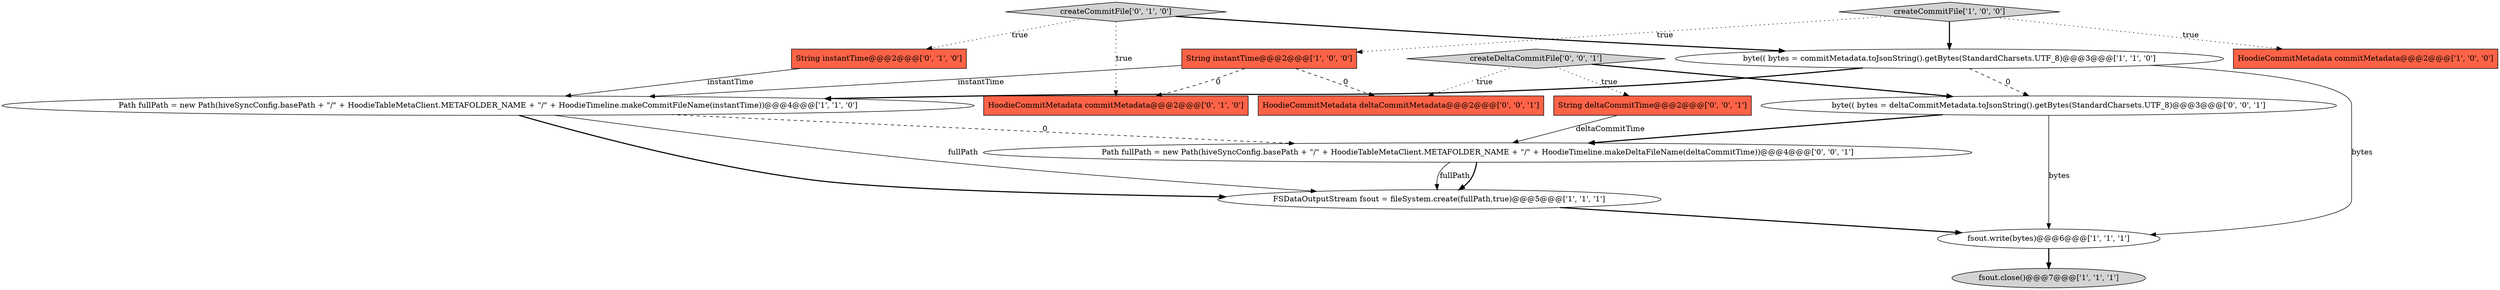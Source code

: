 digraph {
5 [style = filled, label = "fsout.write(bytes)@@@6@@@['1', '1', '1']", fillcolor = white, shape = ellipse image = "AAA0AAABBB1BBB"];
6 [style = filled, label = "String instantTime@@@2@@@['1', '0', '0']", fillcolor = tomato, shape = box image = "AAA1AAABBB1BBB"];
8 [style = filled, label = "createCommitFile['0', '1', '0']", fillcolor = lightgray, shape = diamond image = "AAA0AAABBB2BBB"];
7 [style = filled, label = "fsout.close()@@@7@@@['1', '1', '1']", fillcolor = lightgray, shape = ellipse image = "AAA0AAABBB1BBB"];
4 [style = filled, label = "FSDataOutputStream fsout = fileSystem.create(fullPath,true)@@@5@@@['1', '1', '1']", fillcolor = white, shape = ellipse image = "AAA0AAABBB1BBB"];
11 [style = filled, label = "Path fullPath = new Path(hiveSyncConfig.basePath + \"/\" + HoodieTableMetaClient.METAFOLDER_NAME + \"/\" + HoodieTimeline.makeDeltaFileName(deltaCommitTime))@@@4@@@['0', '0', '1']", fillcolor = white, shape = ellipse image = "AAA0AAABBB3BBB"];
3 [style = filled, label = "Path fullPath = new Path(hiveSyncConfig.basePath + \"/\" + HoodieTableMetaClient.METAFOLDER_NAME + \"/\" + HoodieTimeline.makeCommitFileName(instantTime))@@@4@@@['1', '1', '0']", fillcolor = white, shape = ellipse image = "AAA0AAABBB1BBB"];
14 [style = filled, label = "String deltaCommitTime@@@2@@@['0', '0', '1']", fillcolor = tomato, shape = box image = "AAA0AAABBB3BBB"];
12 [style = filled, label = "createDeltaCommitFile['0', '0', '1']", fillcolor = lightgray, shape = diamond image = "AAA0AAABBB3BBB"];
13 [style = filled, label = "byte(( bytes = deltaCommitMetadata.toJsonString().getBytes(StandardCharsets.UTF_8)@@@3@@@['0', '0', '1']", fillcolor = white, shape = ellipse image = "AAA0AAABBB3BBB"];
2 [style = filled, label = "HoodieCommitMetadata commitMetadata@@@2@@@['1', '0', '0']", fillcolor = tomato, shape = box image = "AAA0AAABBB1BBB"];
9 [style = filled, label = "String instantTime@@@2@@@['0', '1', '0']", fillcolor = tomato, shape = box image = "AAA0AAABBB2BBB"];
15 [style = filled, label = "HoodieCommitMetadata deltaCommitMetadata@@@2@@@['0', '0', '1']", fillcolor = tomato, shape = box image = "AAA0AAABBB3BBB"];
10 [style = filled, label = "HoodieCommitMetadata commitMetadata@@@2@@@['0', '1', '0']", fillcolor = tomato, shape = box image = "AAA1AAABBB2BBB"];
1 [style = filled, label = "createCommitFile['1', '0', '0']", fillcolor = lightgray, shape = diamond image = "AAA0AAABBB1BBB"];
0 [style = filled, label = "byte(( bytes = commitMetadata.toJsonString().getBytes(StandardCharsets.UTF_8)@@@3@@@['1', '1', '0']", fillcolor = white, shape = ellipse image = "AAA0AAABBB1BBB"];
0->3 [style = bold, label=""];
14->11 [style = solid, label="deltaCommitTime"];
11->4 [style = solid, label="fullPath"];
11->4 [style = bold, label=""];
12->15 [style = dotted, label="true"];
9->3 [style = solid, label="instantTime"];
1->0 [style = bold, label=""];
8->10 [style = dotted, label="true"];
3->4 [style = bold, label=""];
13->11 [style = bold, label=""];
6->10 [style = dashed, label="0"];
8->0 [style = bold, label=""];
12->13 [style = bold, label=""];
12->14 [style = dotted, label="true"];
13->5 [style = solid, label="bytes"];
6->15 [style = dashed, label="0"];
6->3 [style = solid, label="instantTime"];
0->13 [style = dashed, label="0"];
0->5 [style = solid, label="bytes"];
5->7 [style = bold, label=""];
1->6 [style = dotted, label="true"];
8->9 [style = dotted, label="true"];
1->2 [style = dotted, label="true"];
4->5 [style = bold, label=""];
3->4 [style = solid, label="fullPath"];
3->11 [style = dashed, label="0"];
}
